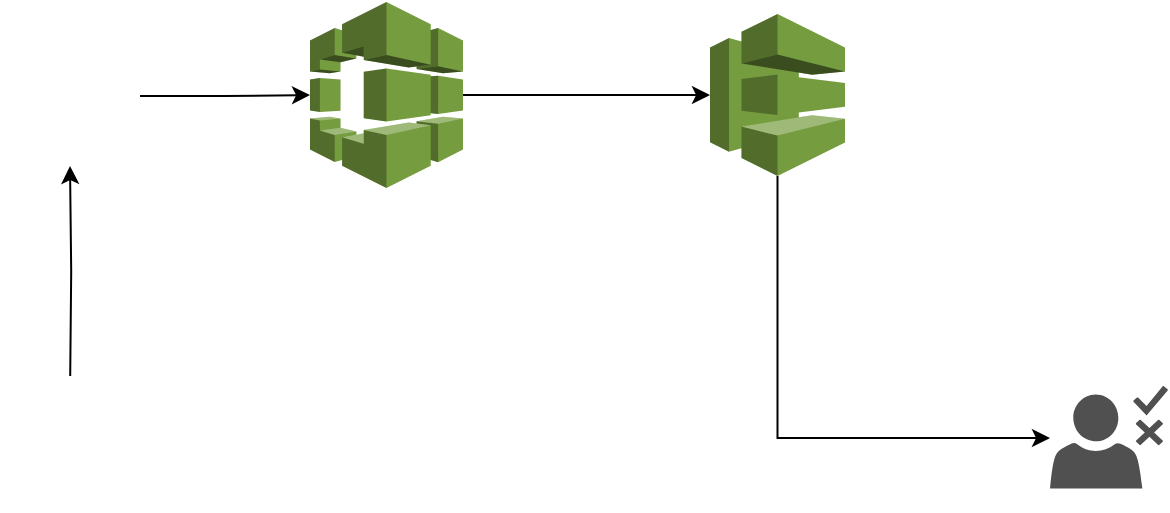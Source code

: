 <mxfile version="14.4.3" type="github">
  <diagram id="QUEXv-zH31tkNAEkJxzN" name="Page-1">
    <mxGraphModel dx="868" dy="494" grid="1" gridSize="10" guides="1" tooltips="1" connect="1" arrows="1" fold="1" page="1" pageScale="1" pageWidth="827" pageHeight="1169" math="0" shadow="0">
      <root>
        <mxCell id="0" />
        <mxCell id="1" parent="0" />
        <mxCell id="mrrp9Q2BjwzGY9tfKiwg-14" value="" style="edgeStyle=orthogonalEdgeStyle;rounded=0;orthogonalLoop=1;jettySize=auto;html=1;" edge="1" parent="1" source="mrrp9Q2BjwzGY9tfKiwg-1" target="mrrp9Q2BjwzGY9tfKiwg-7">
          <mxGeometry relative="1" as="geometry" />
        </mxCell>
        <mxCell id="mrrp9Q2BjwzGY9tfKiwg-1" value="" style="shape=image;html=1;verticalAlign=top;verticalLabelPosition=bottom;labelBackgroundColor=#ffffff;imageAspect=0;aspect=fixed;image=https://cdn3.iconfinder.com/data/icons/social-media-2169/24/social_media_social_media_logo_git-128.png" vertex="1" parent="1">
          <mxGeometry x="45" y="45" width="70" height="70" as="geometry" />
        </mxCell>
        <mxCell id="mrrp9Q2BjwzGY9tfKiwg-13" value="" style="edgeStyle=orthogonalEdgeStyle;rounded=0;orthogonalLoop=1;jettySize=auto;html=1;" edge="1" parent="1" source="mrrp9Q2BjwzGY9tfKiwg-7" target="mrrp9Q2BjwzGY9tfKiwg-8">
          <mxGeometry relative="1" as="geometry" />
        </mxCell>
        <mxCell id="mrrp9Q2BjwzGY9tfKiwg-7" value="" style="outlineConnect=0;dashed=0;verticalLabelPosition=bottom;verticalAlign=top;align=center;html=1;shape=mxgraph.aws3.codebuild;fillColor=#759C3E;gradientColor=none;" vertex="1" parent="1">
          <mxGeometry x="200" y="33" width="76.5" height="93" as="geometry" />
        </mxCell>
        <mxCell id="mrrp9Q2BjwzGY9tfKiwg-18" value="" style="edgeStyle=orthogonalEdgeStyle;rounded=0;orthogonalLoop=1;jettySize=auto;html=1;" edge="1" parent="1" source="mrrp9Q2BjwzGY9tfKiwg-8" target="mrrp9Q2BjwzGY9tfKiwg-10">
          <mxGeometry relative="1" as="geometry">
            <Array as="points">
              <mxPoint x="434" y="251" />
            </Array>
          </mxGeometry>
        </mxCell>
        <mxCell id="mrrp9Q2BjwzGY9tfKiwg-8" value="" style="outlineConnect=0;dashed=0;verticalLabelPosition=bottom;verticalAlign=top;align=center;html=1;shape=mxgraph.aws3.codedeploy;fillColor=#759C3E;gradientColor=none;" vertex="1" parent="1">
          <mxGeometry x="400" y="39" width="67.5" height="81" as="geometry" />
        </mxCell>
        <mxCell id="mrrp9Q2BjwzGY9tfKiwg-10" value="" style="pointerEvents=1;shadow=0;dashed=0;html=1;strokeColor=none;fillColor=#505050;labelPosition=center;verticalLabelPosition=bottom;verticalAlign=top;outlineConnect=0;align=center;shape=mxgraph.office.users.approver;" vertex="1" parent="1">
          <mxGeometry x="570" y="225" width="59" height="51.25" as="geometry" />
        </mxCell>
        <mxCell id="mrrp9Q2BjwzGY9tfKiwg-17" value="" style="edgeStyle=orthogonalEdgeStyle;rounded=0;orthogonalLoop=1;jettySize=auto;html=1;" edge="1" parent="1" target="mrrp9Q2BjwzGY9tfKiwg-1">
          <mxGeometry relative="1" as="geometry">
            <mxPoint x="80.1" y="220" as="sourcePoint" />
          </mxGeometry>
        </mxCell>
        <mxCell id="mrrp9Q2BjwzGY9tfKiwg-19" value="" style="shape=image;html=1;verticalAlign=top;verticalLabelPosition=bottom;labelBackgroundColor=#ffffff;imageAspect=0;aspect=fixed;image=https://cdn2.iconfinder.com/data/icons/electronics-17/24/electronics-09-128.png" vertex="1" parent="1">
          <mxGeometry x="52.5" y="230" width="57.5" height="57.5" as="geometry" />
        </mxCell>
      </root>
    </mxGraphModel>
  </diagram>
</mxfile>
